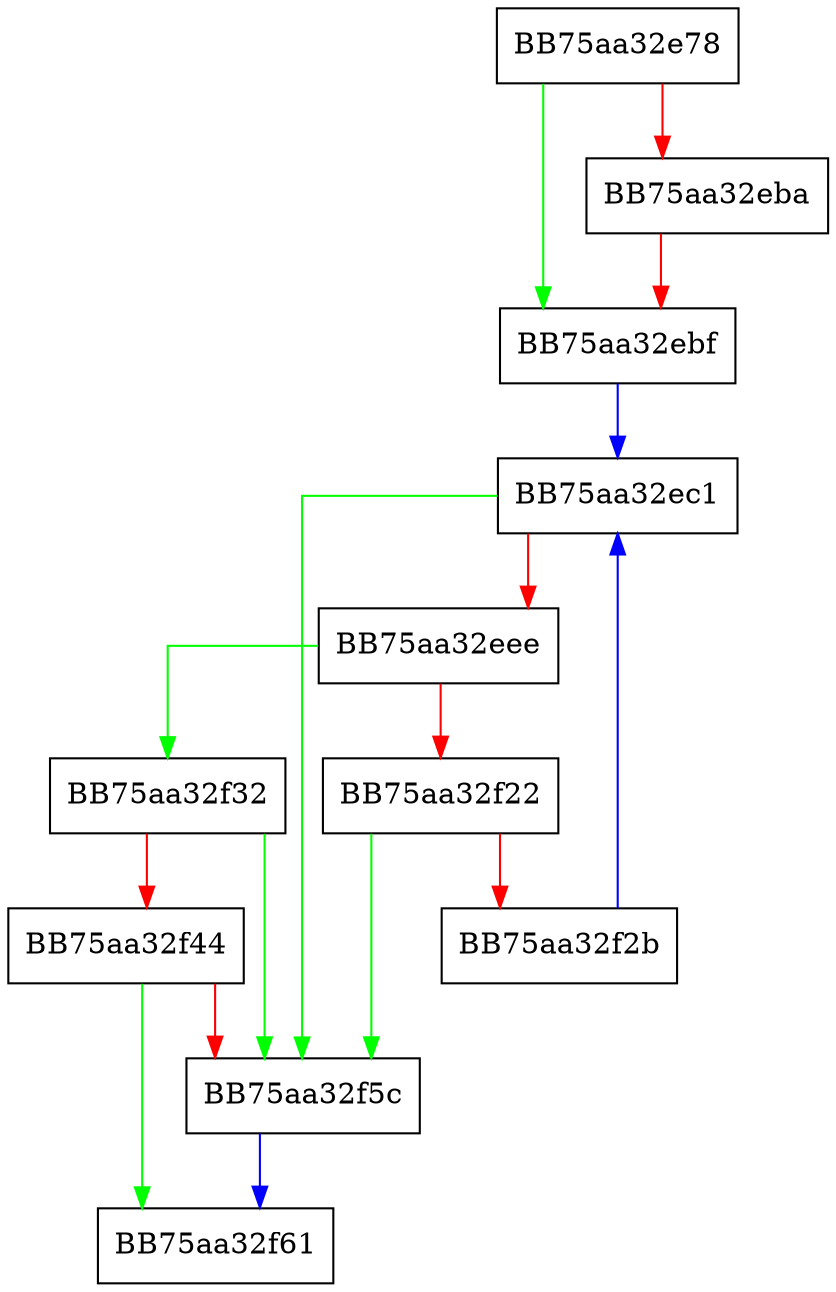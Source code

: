 digraph ScriptCureRemoveStart {
  node [shape="box"];
  graph [splines=ortho];
  BB75aa32e78 -> BB75aa32ebf [color="green"];
  BB75aa32e78 -> BB75aa32eba [color="red"];
  BB75aa32eba -> BB75aa32ebf [color="red"];
  BB75aa32ebf -> BB75aa32ec1 [color="blue"];
  BB75aa32ec1 -> BB75aa32f5c [color="green"];
  BB75aa32ec1 -> BB75aa32eee [color="red"];
  BB75aa32eee -> BB75aa32f32 [color="green"];
  BB75aa32eee -> BB75aa32f22 [color="red"];
  BB75aa32f22 -> BB75aa32f5c [color="green"];
  BB75aa32f22 -> BB75aa32f2b [color="red"];
  BB75aa32f2b -> BB75aa32ec1 [color="blue"];
  BB75aa32f32 -> BB75aa32f5c [color="green"];
  BB75aa32f32 -> BB75aa32f44 [color="red"];
  BB75aa32f44 -> BB75aa32f61 [color="green"];
  BB75aa32f44 -> BB75aa32f5c [color="red"];
  BB75aa32f5c -> BB75aa32f61 [color="blue"];
}